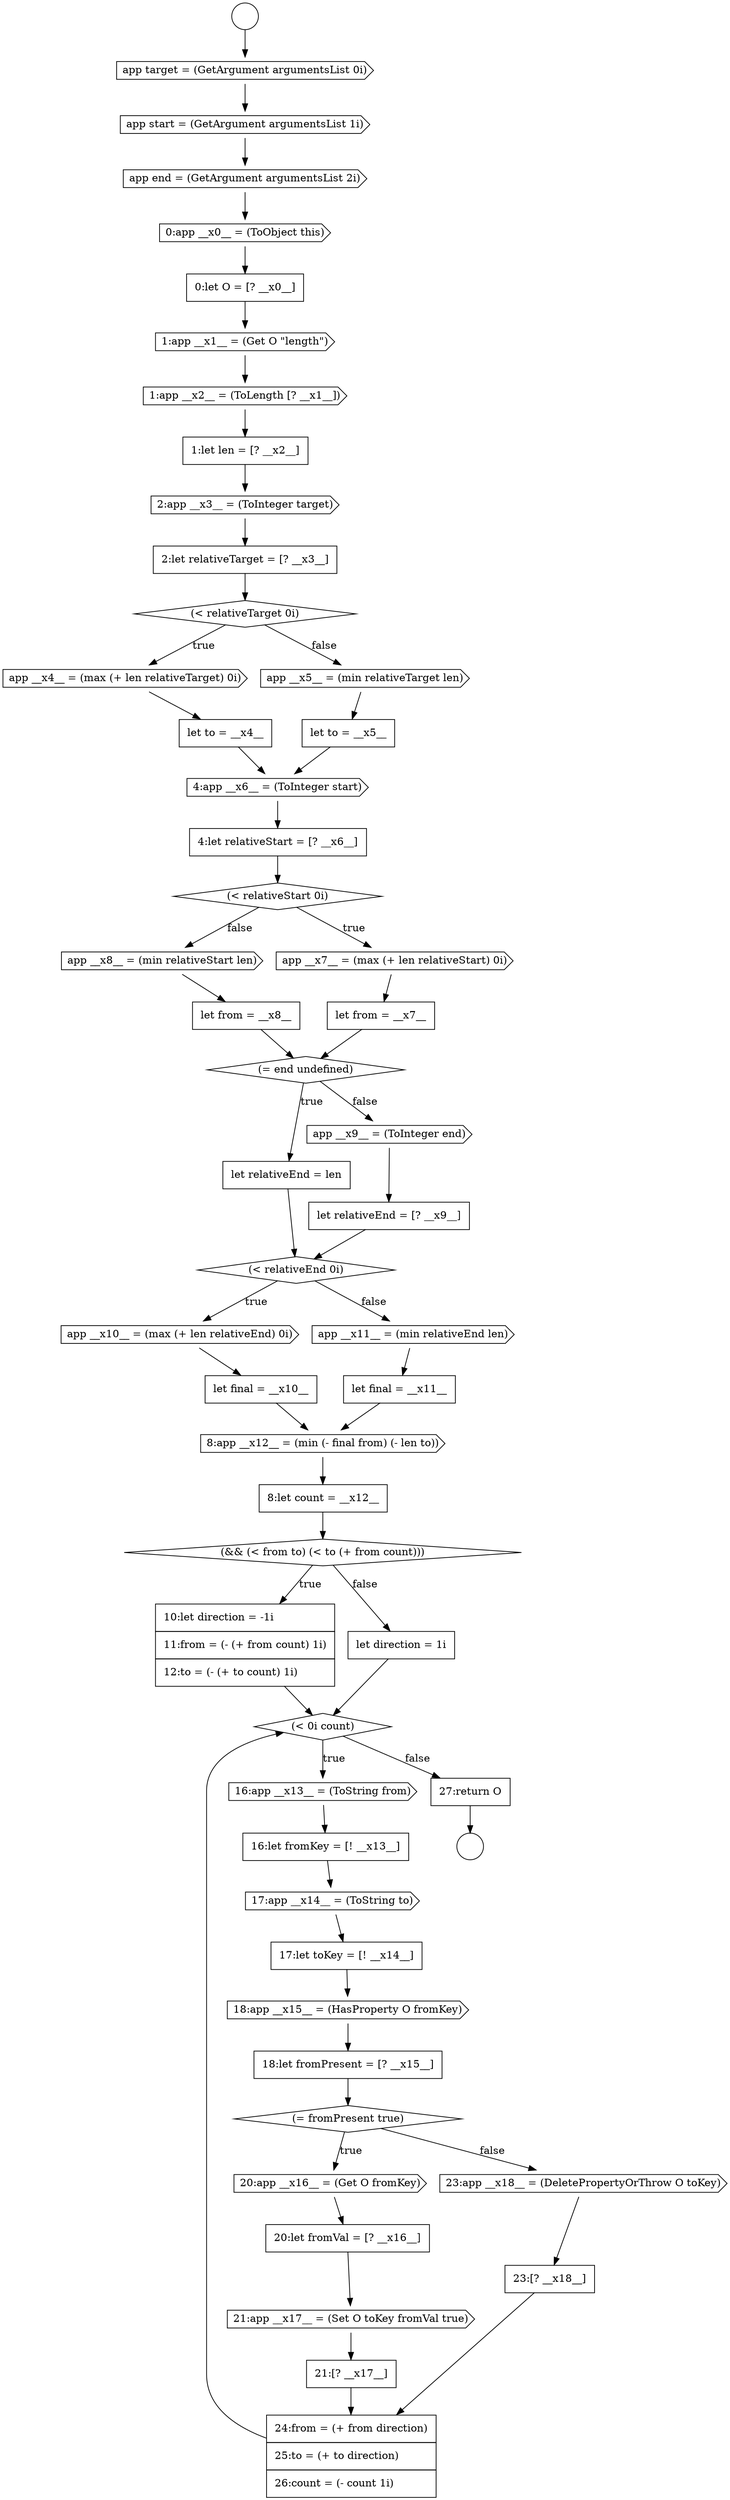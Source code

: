 digraph {
  node14709 [shape=cds, label=<<font color="black">app end = (GetArgument argumentsList 2i)</font>> color="black" fillcolor="white" style=filled]
  node14733 [shape=diamond, label=<<font color="black">(&lt; relativeEnd 0i)</font>> color="black" fillcolor="white" style=filled]
  node14745 [shape=none, margin=0, label=<<font color="black">
    <table border="0" cellborder="1" cellspacing="0" cellpadding="10">
      <tr><td align="left">16:let fromKey = [! __x13__]</td></tr>
    </table>
  </font>> color="black" fillcolor="white" style=filled]
  node14735 [shape=none, margin=0, label=<<font color="black">
    <table border="0" cellborder="1" cellspacing="0" cellpadding="10">
      <tr><td align="left">let final = __x10__</td></tr>
    </table>
  </font>> color="black" fillcolor="white" style=filled]
  node14744 [shape=cds, label=<<font color="black">16:app __x13__ = (ToString from)</font>> color="black" fillcolor="white" style=filled]
  node14756 [shape=none, margin=0, label=<<font color="black">
    <table border="0" cellborder="1" cellspacing="0" cellpadding="10">
      <tr><td align="left">23:[? __x18__]</td></tr>
    </table>
  </font>> color="black" fillcolor="white" style=filled]
  node14739 [shape=none, margin=0, label=<<font color="black">
    <table border="0" cellborder="1" cellspacing="0" cellpadding="10">
      <tr><td align="left">8:let count = __x12__</td></tr>
    </table>
  </font>> color="black" fillcolor="white" style=filled]
  node14715 [shape=cds, label=<<font color="black">2:app __x3__ = (ToInteger target)</font>> color="black" fillcolor="white" style=filled]
  node14717 [shape=diamond, label=<<font color="black">(&lt; relativeTarget 0i)</font>> color="black" fillcolor="white" style=filled]
  node14727 [shape=cds, label=<<font color="black">app __x8__ = (min relativeStart len)</font>> color="black" fillcolor="white" style=filled]
  node14748 [shape=cds, label=<<font color="black">18:app __x15__ = (HasProperty O fromKey)</font>> color="black" fillcolor="white" style=filled]
  node14750 [shape=diamond, label=<<font color="black">(= fromPresent true)</font>> color="black" fillcolor="white" style=filled]
  node14729 [shape=diamond, label=<<font color="black">(= end undefined)</font>> color="black" fillcolor="white" style=filled]
  node14741 [shape=none, margin=0, label=<<font color="black">
    <table border="0" cellborder="1" cellspacing="0" cellpadding="10">
      <tr><td align="left">10:let direction = -1i</td></tr>
      <tr><td align="left">11:from = (- (+ from count) 1i)</td></tr>
      <tr><td align="left">12:to = (- (+ to count) 1i)</td></tr>
    </table>
  </font>> color="black" fillcolor="white" style=filled]
  node14726 [shape=none, margin=0, label=<<font color="black">
    <table border="0" cellborder="1" cellspacing="0" cellpadding="10">
      <tr><td align="left">let from = __x7__</td></tr>
    </table>
  </font>> color="black" fillcolor="white" style=filled]
  node14716 [shape=none, margin=0, label=<<font color="black">
    <table border="0" cellborder="1" cellspacing="0" cellpadding="10">
      <tr><td align="left">2:let relativeTarget = [? __x3__]</td></tr>
    </table>
  </font>> color="black" fillcolor="white" style=filled]
  node14754 [shape=none, margin=0, label=<<font color="black">
    <table border="0" cellborder="1" cellspacing="0" cellpadding="10">
      <tr><td align="left">21:[? __x17__]</td></tr>
    </table>
  </font>> color="black" fillcolor="white" style=filled]
  node14737 [shape=none, margin=0, label=<<font color="black">
    <table border="0" cellborder="1" cellspacing="0" cellpadding="10">
      <tr><td align="left">let final = __x11__</td></tr>
    </table>
  </font>> color="black" fillcolor="white" style=filled]
  node14718 [shape=cds, label=<<font color="black">app __x4__ = (max (+ len relativeTarget) 0i)</font>> color="black" fillcolor="white" style=filled]
  node14722 [shape=cds, label=<<font color="black">4:app __x6__ = (ToInteger start)</font>> color="black" fillcolor="white" style=filled]
  node14758 [shape=none, margin=0, label=<<font color="black">
    <table border="0" cellborder="1" cellspacing="0" cellpadding="10">
      <tr><td align="left">27:return O</td></tr>
    </table>
  </font>> color="black" fillcolor="white" style=filled]
  node14751 [shape=cds, label=<<font color="black">20:app __x16__ = (Get O fromKey)</font>> color="black" fillcolor="white" style=filled]
  node14730 [shape=none, margin=0, label=<<font color="black">
    <table border="0" cellborder="1" cellspacing="0" cellpadding="10">
      <tr><td align="left">let relativeEnd = len</td></tr>
    </table>
  </font>> color="black" fillcolor="white" style=filled]
  node14712 [shape=cds, label=<<font color="black">1:app __x1__ = (Get O &quot;length&quot;)</font>> color="black" fillcolor="white" style=filled]
  node14753 [shape=cds, label=<<font color="black">21:app __x17__ = (Set O toKey fromVal true)</font>> color="black" fillcolor="white" style=filled]
  node14725 [shape=cds, label=<<font color="black">app __x7__ = (max (+ len relativeStart) 0i)</font>> color="black" fillcolor="white" style=filled]
  node14752 [shape=none, margin=0, label=<<font color="black">
    <table border="0" cellborder="1" cellspacing="0" cellpadding="10">
      <tr><td align="left">20:let fromVal = [? __x16__]</td></tr>
    </table>
  </font>> color="black" fillcolor="white" style=filled]
  node14719 [shape=none, margin=0, label=<<font color="black">
    <table border="0" cellborder="1" cellspacing="0" cellpadding="10">
      <tr><td align="left">let to = __x4__</td></tr>
    </table>
  </font>> color="black" fillcolor="white" style=filled]
  node14740 [shape=diamond, label=<<font color="black">(&amp;&amp; (&lt; from to) (&lt; to (+ from count)))</font>> color="black" fillcolor="white" style=filled]
  node14721 [shape=none, margin=0, label=<<font color="black">
    <table border="0" cellborder="1" cellspacing="0" cellpadding="10">
      <tr><td align="left">let to = __x5__</td></tr>
    </table>
  </font>> color="black" fillcolor="white" style=filled]
  node14757 [shape=none, margin=0, label=<<font color="black">
    <table border="0" cellborder="1" cellspacing="0" cellpadding="10">
      <tr><td align="left">24:from = (+ from direction)</td></tr>
      <tr><td align="left">25:to = (+ to direction)</td></tr>
      <tr><td align="left">26:count = (- count 1i)</td></tr>
    </table>
  </font>> color="black" fillcolor="white" style=filled]
  node14734 [shape=cds, label=<<font color="black">app __x10__ = (max (+ len relativeEnd) 0i)</font>> color="black" fillcolor="white" style=filled]
  node14713 [shape=cds, label=<<font color="black">1:app __x2__ = (ToLength [? __x1__])</font>> color="black" fillcolor="white" style=filled]
  node14708 [shape=cds, label=<<font color="black">app start = (GetArgument argumentsList 1i)</font>> color="black" fillcolor="white" style=filled]
  node14746 [shape=cds, label=<<font color="black">17:app __x14__ = (ToString to)</font>> color="black" fillcolor="white" style=filled]
  node14714 [shape=none, margin=0, label=<<font color="black">
    <table border="0" cellborder="1" cellspacing="0" cellpadding="10">
      <tr><td align="left">1:let len = [? __x2__]</td></tr>
    </table>
  </font>> color="black" fillcolor="white" style=filled]
  node14731 [shape=cds, label=<<font color="black">app __x9__ = (ToInteger end)</font>> color="black" fillcolor="white" style=filled]
  node14743 [shape=diamond, label=<<font color="black">(&lt; 0i count)</font>> color="black" fillcolor="white" style=filled]
  node14711 [shape=none, margin=0, label=<<font color="black">
    <table border="0" cellborder="1" cellspacing="0" cellpadding="10">
      <tr><td align="left">0:let O = [? __x0__]</td></tr>
    </table>
  </font>> color="black" fillcolor="white" style=filled]
  node14736 [shape=cds, label=<<font color="black">app __x11__ = (min relativeEnd len)</font>> color="black" fillcolor="white" style=filled]
  node14706 [shape=circle label=" " color="black" fillcolor="white" style=filled]
  node14720 [shape=cds, label=<<font color="black">app __x5__ = (min relativeTarget len)</font>> color="black" fillcolor="white" style=filled]
  node14724 [shape=diamond, label=<<font color="black">(&lt; relativeStart 0i)</font>> color="black" fillcolor="white" style=filled]
  node14728 [shape=none, margin=0, label=<<font color="black">
    <table border="0" cellborder="1" cellspacing="0" cellpadding="10">
      <tr><td align="left">let from = __x8__</td></tr>
    </table>
  </font>> color="black" fillcolor="white" style=filled]
  node14707 [shape=cds, label=<<font color="black">app target = (GetArgument argumentsList 0i)</font>> color="black" fillcolor="white" style=filled]
  node14755 [shape=cds, label=<<font color="black">23:app __x18__ = (DeletePropertyOrThrow O toKey)</font>> color="black" fillcolor="white" style=filled]
  node14747 [shape=none, margin=0, label=<<font color="black">
    <table border="0" cellborder="1" cellspacing="0" cellpadding="10">
      <tr><td align="left">17:let toKey = [! __x14__]</td></tr>
    </table>
  </font>> color="black" fillcolor="white" style=filled]
  node14749 [shape=none, margin=0, label=<<font color="black">
    <table border="0" cellborder="1" cellspacing="0" cellpadding="10">
      <tr><td align="left">18:let fromPresent = [? __x15__]</td></tr>
    </table>
  </font>> color="black" fillcolor="white" style=filled]
  node14732 [shape=none, margin=0, label=<<font color="black">
    <table border="0" cellborder="1" cellspacing="0" cellpadding="10">
      <tr><td align="left">let relativeEnd = [? __x9__]</td></tr>
    </table>
  </font>> color="black" fillcolor="white" style=filled]
  node14710 [shape=cds, label=<<font color="black">0:app __x0__ = (ToObject this)</font>> color="black" fillcolor="white" style=filled]
  node14742 [shape=none, margin=0, label=<<font color="black">
    <table border="0" cellborder="1" cellspacing="0" cellpadding="10">
      <tr><td align="left">let direction = 1i</td></tr>
    </table>
  </font>> color="black" fillcolor="white" style=filled]
  node14705 [shape=circle label=" " color="black" fillcolor="white" style=filled]
  node14738 [shape=cds, label=<<font color="black">8:app __x12__ = (min (- final from) (- len to))</font>> color="black" fillcolor="white" style=filled]
  node14723 [shape=none, margin=0, label=<<font color="black">
    <table border="0" cellborder="1" cellspacing="0" cellpadding="10">
      <tr><td align="left">4:let relativeStart = [? __x6__]</td></tr>
    </table>
  </font>> color="black" fillcolor="white" style=filled]
  node14716 -> node14717 [ color="black"]
  node14755 -> node14756 [ color="black"]
  node14717 -> node14718 [label=<<font color="black">true</font>> color="black"]
  node14717 -> node14720 [label=<<font color="black">false</font>> color="black"]
  node14751 -> node14752 [ color="black"]
  node14747 -> node14748 [ color="black"]
  node14720 -> node14721 [ color="black"]
  node14753 -> node14754 [ color="black"]
  node14739 -> node14740 [ color="black"]
  node14729 -> node14730 [label=<<font color="black">true</font>> color="black"]
  node14729 -> node14731 [label=<<font color="black">false</font>> color="black"]
  node14715 -> node14716 [ color="black"]
  node14754 -> node14757 [ color="black"]
  node14748 -> node14749 [ color="black"]
  node14730 -> node14733 [ color="black"]
  node14737 -> node14738 [ color="black"]
  node14750 -> node14751 [label=<<font color="black">true</font>> color="black"]
  node14750 -> node14755 [label=<<font color="black">false</font>> color="black"]
  node14721 -> node14722 [ color="black"]
  node14742 -> node14743 [ color="black"]
  node14736 -> node14737 [ color="black"]
  node14731 -> node14732 [ color="black"]
  node14745 -> node14746 [ color="black"]
  node14758 -> node14706 [ color="black"]
  node14728 -> node14729 [ color="black"]
  node14710 -> node14711 [ color="black"]
  node14735 -> node14738 [ color="black"]
  node14723 -> node14724 [ color="black"]
  node14732 -> node14733 [ color="black"]
  node14705 -> node14707 [ color="black"]
  node14746 -> node14747 [ color="black"]
  node14733 -> node14734 [label=<<font color="black">true</font>> color="black"]
  node14733 -> node14736 [label=<<font color="black">false</font>> color="black"]
  node14749 -> node14750 [ color="black"]
  node14709 -> node14710 [ color="black"]
  node14714 -> node14715 [ color="black"]
  node14722 -> node14723 [ color="black"]
  node14718 -> node14719 [ color="black"]
  node14734 -> node14735 [ color="black"]
  node14713 -> node14714 [ color="black"]
  node14752 -> node14753 [ color="black"]
  node14740 -> node14741 [label=<<font color="black">true</font>> color="black"]
  node14740 -> node14742 [label=<<font color="black">false</font>> color="black"]
  node14711 -> node14712 [ color="black"]
  node14743 -> node14744 [label=<<font color="black">true</font>> color="black"]
  node14743 -> node14758 [label=<<font color="black">false</font>> color="black"]
  node14744 -> node14745 [ color="black"]
  node14738 -> node14739 [ color="black"]
  node14757 -> node14743 [ color="black"]
  node14724 -> node14725 [label=<<font color="black">true</font>> color="black"]
  node14724 -> node14727 [label=<<font color="black">false</font>> color="black"]
  node14726 -> node14729 [ color="black"]
  node14727 -> node14728 [ color="black"]
  node14756 -> node14757 [ color="black"]
  node14725 -> node14726 [ color="black"]
  node14712 -> node14713 [ color="black"]
  node14719 -> node14722 [ color="black"]
  node14707 -> node14708 [ color="black"]
  node14708 -> node14709 [ color="black"]
  node14741 -> node14743 [ color="black"]
}
